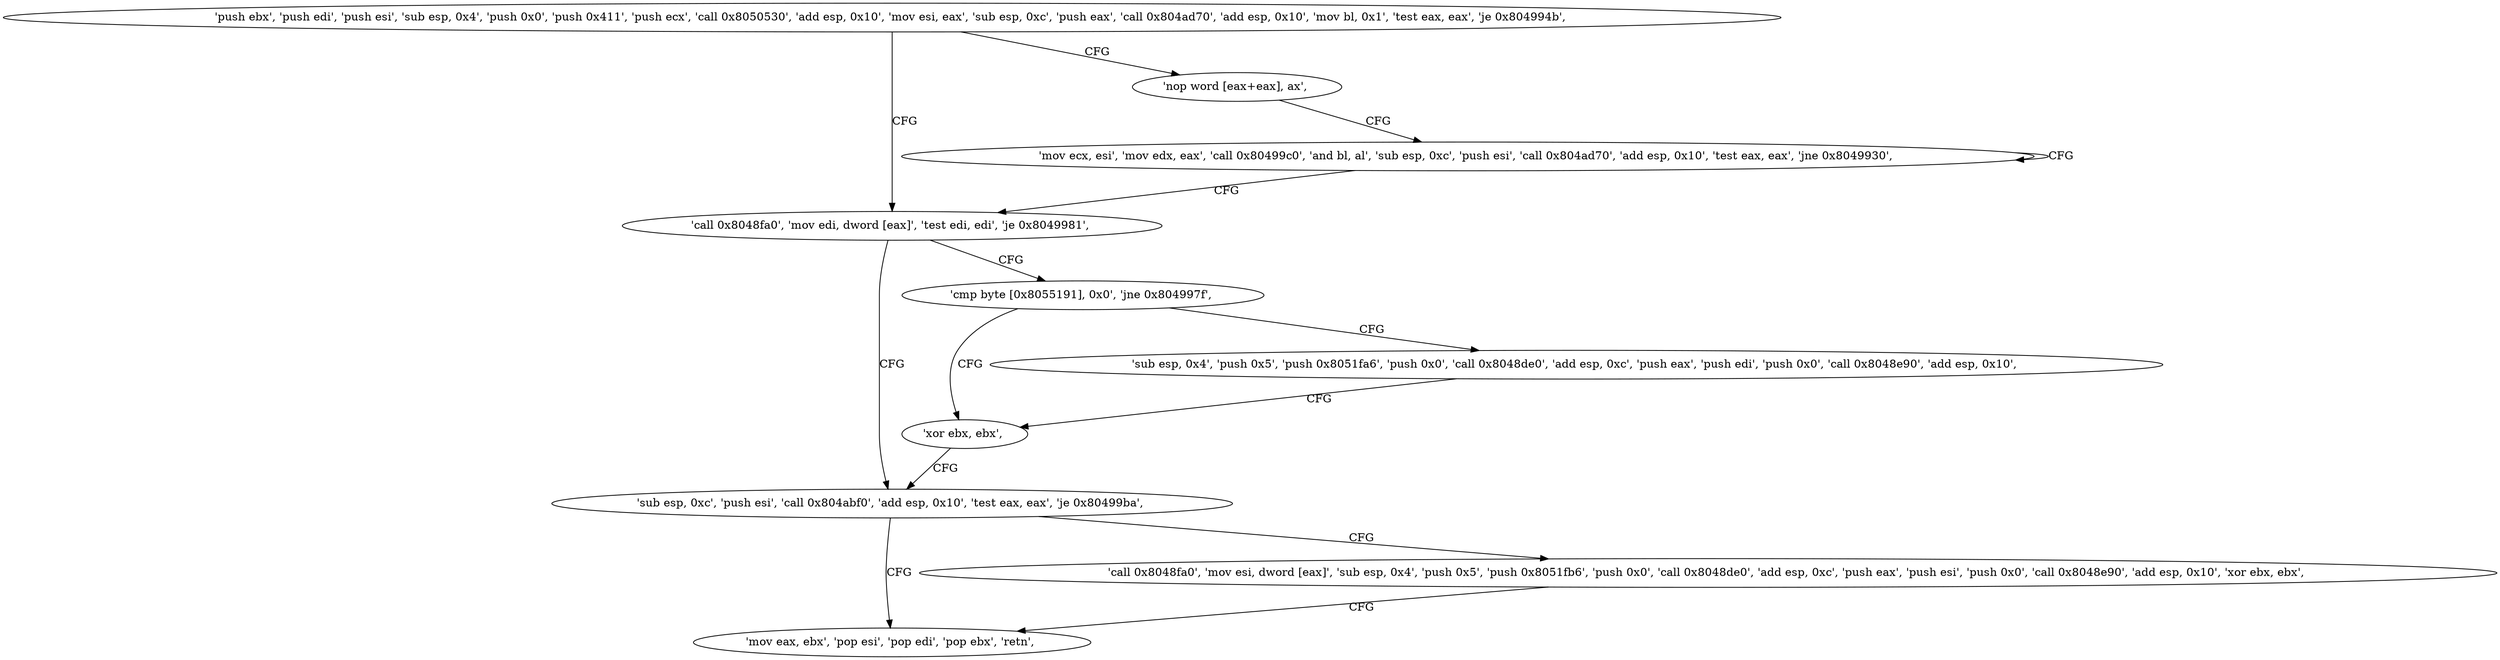 digraph "func" {
"134519040" [label = "'push ebx', 'push edi', 'push esi', 'sub esp, 0x4', 'push 0x0', 'push 0x411', 'push ecx', 'call 0x8050530', 'add esp, 0x10', 'mov esi, eax', 'sub esp, 0xc', 'push eax', 'call 0x804ad70', 'add esp, 0x10', 'mov bl, 0x1', 'test eax, eax', 'je 0x804994b', " ]
"134519115" [label = "'call 0x8048fa0', 'mov edi, dword [eax]', 'test edi, edi', 'je 0x8049981', " ]
"134519082" [label = "'nop word [eax+eax], ax', " ]
"134519169" [label = "'sub esp, 0xc', 'push esi', 'call 0x804abf0', 'add esp, 0x10', 'test eax, eax', 'je 0x80499ba', " ]
"134519126" [label = "'cmp byte [0x8055191], 0x0', 'jne 0x804997f', " ]
"134519088" [label = "'mov ecx, esi', 'mov edx, eax', 'call 0x80499c0', 'and bl, al', 'sub esp, 0xc', 'push esi', 'call 0x804ad70', 'add esp, 0x10', 'test eax, eax', 'jne 0x8049930', " ]
"134519226" [label = "'mov eax, ebx', 'pop esi', 'pop edi', 'pop ebx', 'retn', " ]
"134519185" [label = "'call 0x8048fa0', 'mov esi, dword [eax]', 'sub esp, 0x4', 'push 0x5', 'push 0x8051fb6', 'push 0x0', 'call 0x8048de0', 'add esp, 0xc', 'push eax', 'push esi', 'push 0x0', 'call 0x8048e90', 'add esp, 0x10', 'xor ebx, ebx', " ]
"134519167" [label = "'xor ebx, ebx', " ]
"134519135" [label = "'sub esp, 0x4', 'push 0x5', 'push 0x8051fa6', 'push 0x0', 'call 0x8048de0', 'add esp, 0xc', 'push eax', 'push edi', 'push 0x0', 'call 0x8048e90', 'add esp, 0x10', " ]
"134519040" -> "134519115" [ label = "CFG" ]
"134519040" -> "134519082" [ label = "CFG" ]
"134519115" -> "134519169" [ label = "CFG" ]
"134519115" -> "134519126" [ label = "CFG" ]
"134519082" -> "134519088" [ label = "CFG" ]
"134519169" -> "134519226" [ label = "CFG" ]
"134519169" -> "134519185" [ label = "CFG" ]
"134519126" -> "134519167" [ label = "CFG" ]
"134519126" -> "134519135" [ label = "CFG" ]
"134519088" -> "134519088" [ label = "CFG" ]
"134519088" -> "134519115" [ label = "CFG" ]
"134519185" -> "134519226" [ label = "CFG" ]
"134519167" -> "134519169" [ label = "CFG" ]
"134519135" -> "134519167" [ label = "CFG" ]
}
